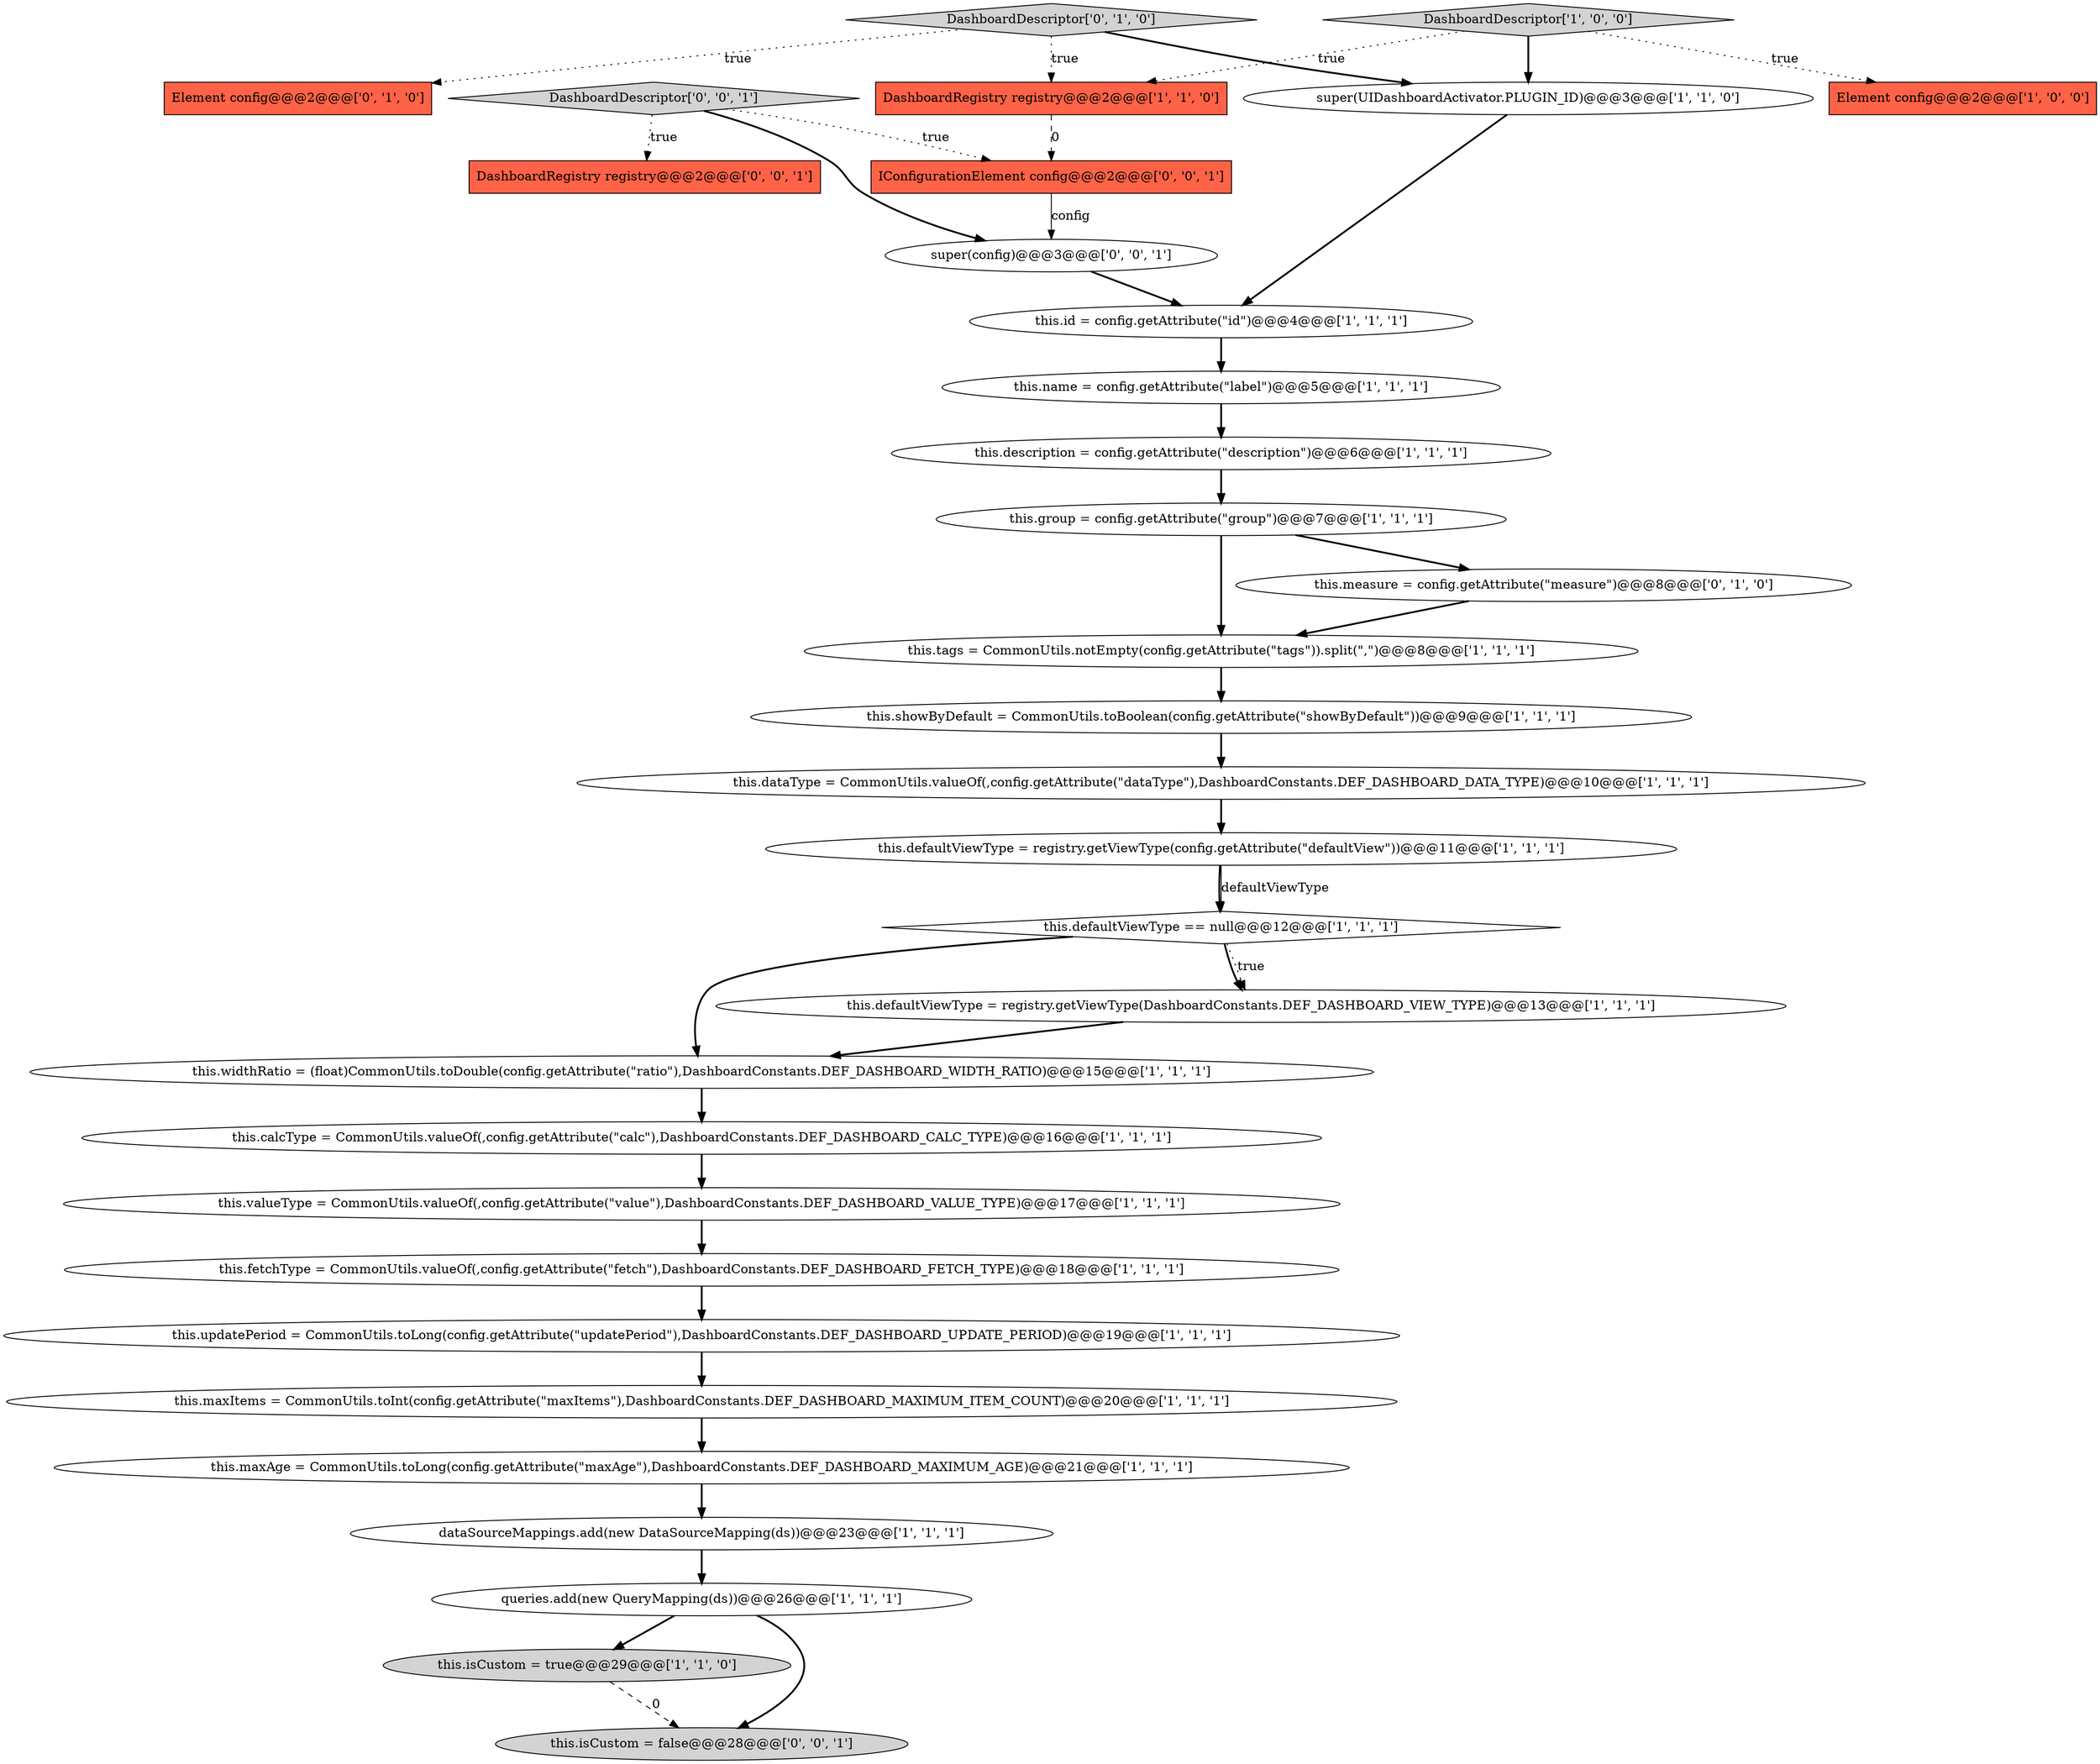 digraph {
29 [style = filled, label = "DashboardDescriptor['0', '0', '1']", fillcolor = lightgray, shape = diamond image = "AAA0AAABBB3BBB"];
30 [style = filled, label = "IConfigurationElement config@@@2@@@['0', '0', '1']", fillcolor = tomato, shape = box image = "AAA0AAABBB3BBB"];
8 [style = filled, label = "this.widthRatio = (float)CommonUtils.toDouble(config.getAttribute(\"ratio\"),DashboardConstants.DEF_DASHBOARD_WIDTH_RATIO)@@@15@@@['1', '1', '1']", fillcolor = white, shape = ellipse image = "AAA0AAABBB1BBB"];
28 [style = filled, label = "DashboardRegistry registry@@@2@@@['0', '0', '1']", fillcolor = tomato, shape = box image = "AAA0AAABBB3BBB"];
23 [style = filled, label = "this.defaultViewType == null@@@12@@@['1', '1', '1']", fillcolor = white, shape = diamond image = "AAA0AAABBB1BBB"];
25 [style = filled, label = "Element config@@@2@@@['0', '1', '0']", fillcolor = tomato, shape = box image = "AAA0AAABBB2BBB"];
11 [style = filled, label = "this.tags = CommonUtils.notEmpty(config.getAttribute(\"tags\")).split(\",\")@@@8@@@['1', '1', '1']", fillcolor = white, shape = ellipse image = "AAA0AAABBB1BBB"];
27 [style = filled, label = "super(config)@@@3@@@['0', '0', '1']", fillcolor = white, shape = ellipse image = "AAA0AAABBB3BBB"];
18 [style = filled, label = "this.group = config.getAttribute(\"group\")@@@7@@@['1', '1', '1']", fillcolor = white, shape = ellipse image = "AAA0AAABBB1BBB"];
2 [style = filled, label = "this.showByDefault = CommonUtils.toBoolean(config.getAttribute(\"showByDefault\"))@@@9@@@['1', '1', '1']", fillcolor = white, shape = ellipse image = "AAA0AAABBB1BBB"];
31 [style = filled, label = "this.isCustom = false@@@28@@@['0', '0', '1']", fillcolor = lightgray, shape = ellipse image = "AAA0AAABBB3BBB"];
1 [style = filled, label = "this.isCustom = true@@@29@@@['1', '1', '0']", fillcolor = lightgray, shape = ellipse image = "AAA0AAABBB1BBB"];
24 [style = filled, label = "DashboardDescriptor['0', '1', '0']", fillcolor = lightgray, shape = diamond image = "AAA0AAABBB2BBB"];
16 [style = filled, label = "Element config@@@2@@@['1', '0', '0']", fillcolor = tomato, shape = box image = "AAA0AAABBB1BBB"];
26 [style = filled, label = "this.measure = config.getAttribute(\"measure\")@@@8@@@['0', '1', '0']", fillcolor = white, shape = ellipse image = "AAA1AAABBB2BBB"];
22 [style = filled, label = "this.updatePeriod = CommonUtils.toLong(config.getAttribute(\"updatePeriod\"),DashboardConstants.DEF_DASHBOARD_UPDATE_PERIOD)@@@19@@@['1', '1', '1']", fillcolor = white, shape = ellipse image = "AAA0AAABBB1BBB"];
9 [style = filled, label = "this.dataType = CommonUtils.valueOf(,config.getAttribute(\"dataType\"),DashboardConstants.DEF_DASHBOARD_DATA_TYPE)@@@10@@@['1', '1', '1']", fillcolor = white, shape = ellipse image = "AAA0AAABBB1BBB"];
17 [style = filled, label = "dataSourceMappings.add(new DataSourceMapping(ds))@@@23@@@['1', '1', '1']", fillcolor = white, shape = ellipse image = "AAA0AAABBB1BBB"];
0 [style = filled, label = "this.name = config.getAttribute(\"label\")@@@5@@@['1', '1', '1']", fillcolor = white, shape = ellipse image = "AAA0AAABBB1BBB"];
7 [style = filled, label = "this.id = config.getAttribute(\"id\")@@@4@@@['1', '1', '1']", fillcolor = white, shape = ellipse image = "AAA0AAABBB1BBB"];
10 [style = filled, label = "this.maxAge = CommonUtils.toLong(config.getAttribute(\"maxAge\"),DashboardConstants.DEF_DASHBOARD_MAXIMUM_AGE)@@@21@@@['1', '1', '1']", fillcolor = white, shape = ellipse image = "AAA0AAABBB1BBB"];
13 [style = filled, label = "this.fetchType = CommonUtils.valueOf(,config.getAttribute(\"fetch\"),DashboardConstants.DEF_DASHBOARD_FETCH_TYPE)@@@18@@@['1', '1', '1']", fillcolor = white, shape = ellipse image = "AAA0AAABBB1BBB"];
4 [style = filled, label = "this.calcType = CommonUtils.valueOf(,config.getAttribute(\"calc\"),DashboardConstants.DEF_DASHBOARD_CALC_TYPE)@@@16@@@['1', '1', '1']", fillcolor = white, shape = ellipse image = "AAA0AAABBB1BBB"];
3 [style = filled, label = "this.defaultViewType = registry.getViewType(DashboardConstants.DEF_DASHBOARD_VIEW_TYPE)@@@13@@@['1', '1', '1']", fillcolor = white, shape = ellipse image = "AAA0AAABBB1BBB"];
6 [style = filled, label = "super(UIDashboardActivator.PLUGIN_ID)@@@3@@@['1', '1', '0']", fillcolor = white, shape = ellipse image = "AAA0AAABBB1BBB"];
19 [style = filled, label = "this.maxItems = CommonUtils.toInt(config.getAttribute(\"maxItems\"),DashboardConstants.DEF_DASHBOARD_MAXIMUM_ITEM_COUNT)@@@20@@@['1', '1', '1']", fillcolor = white, shape = ellipse image = "AAA0AAABBB1BBB"];
20 [style = filled, label = "this.defaultViewType = registry.getViewType(config.getAttribute(\"defaultView\"))@@@11@@@['1', '1', '1']", fillcolor = white, shape = ellipse image = "AAA0AAABBB1BBB"];
12 [style = filled, label = "this.valueType = CommonUtils.valueOf(,config.getAttribute(\"value\"),DashboardConstants.DEF_DASHBOARD_VALUE_TYPE)@@@17@@@['1', '1', '1']", fillcolor = white, shape = ellipse image = "AAA0AAABBB1BBB"];
5 [style = filled, label = "DashboardDescriptor['1', '0', '0']", fillcolor = lightgray, shape = diamond image = "AAA0AAABBB1BBB"];
21 [style = filled, label = "DashboardRegistry registry@@@2@@@['1', '1', '0']", fillcolor = tomato, shape = box image = "AAA0AAABBB1BBB"];
15 [style = filled, label = "queries.add(new QueryMapping(ds))@@@26@@@['1', '1', '1']", fillcolor = white, shape = ellipse image = "AAA0AAABBB1BBB"];
14 [style = filled, label = "this.description = config.getAttribute(\"description\")@@@6@@@['1', '1', '1']", fillcolor = white, shape = ellipse image = "AAA0AAABBB1BBB"];
23->3 [style = dotted, label="true"];
23->3 [style = bold, label=""];
20->23 [style = bold, label=""];
22->19 [style = bold, label=""];
29->27 [style = bold, label=""];
19->10 [style = bold, label=""];
15->1 [style = bold, label=""];
20->23 [style = solid, label="defaultViewType"];
5->16 [style = dotted, label="true"];
27->7 [style = bold, label=""];
14->18 [style = bold, label=""];
8->4 [style = bold, label=""];
10->17 [style = bold, label=""];
5->21 [style = dotted, label="true"];
9->20 [style = bold, label=""];
13->22 [style = bold, label=""];
15->31 [style = bold, label=""];
24->21 [style = dotted, label="true"];
18->26 [style = bold, label=""];
11->2 [style = bold, label=""];
12->13 [style = bold, label=""];
2->9 [style = bold, label=""];
17->15 [style = bold, label=""];
1->31 [style = dashed, label="0"];
26->11 [style = bold, label=""];
23->8 [style = bold, label=""];
29->30 [style = dotted, label="true"];
7->0 [style = bold, label=""];
3->8 [style = bold, label=""];
4->12 [style = bold, label=""];
21->30 [style = dashed, label="0"];
24->25 [style = dotted, label="true"];
24->6 [style = bold, label=""];
6->7 [style = bold, label=""];
0->14 [style = bold, label=""];
30->27 [style = solid, label="config"];
29->28 [style = dotted, label="true"];
18->11 [style = bold, label=""];
5->6 [style = bold, label=""];
}
